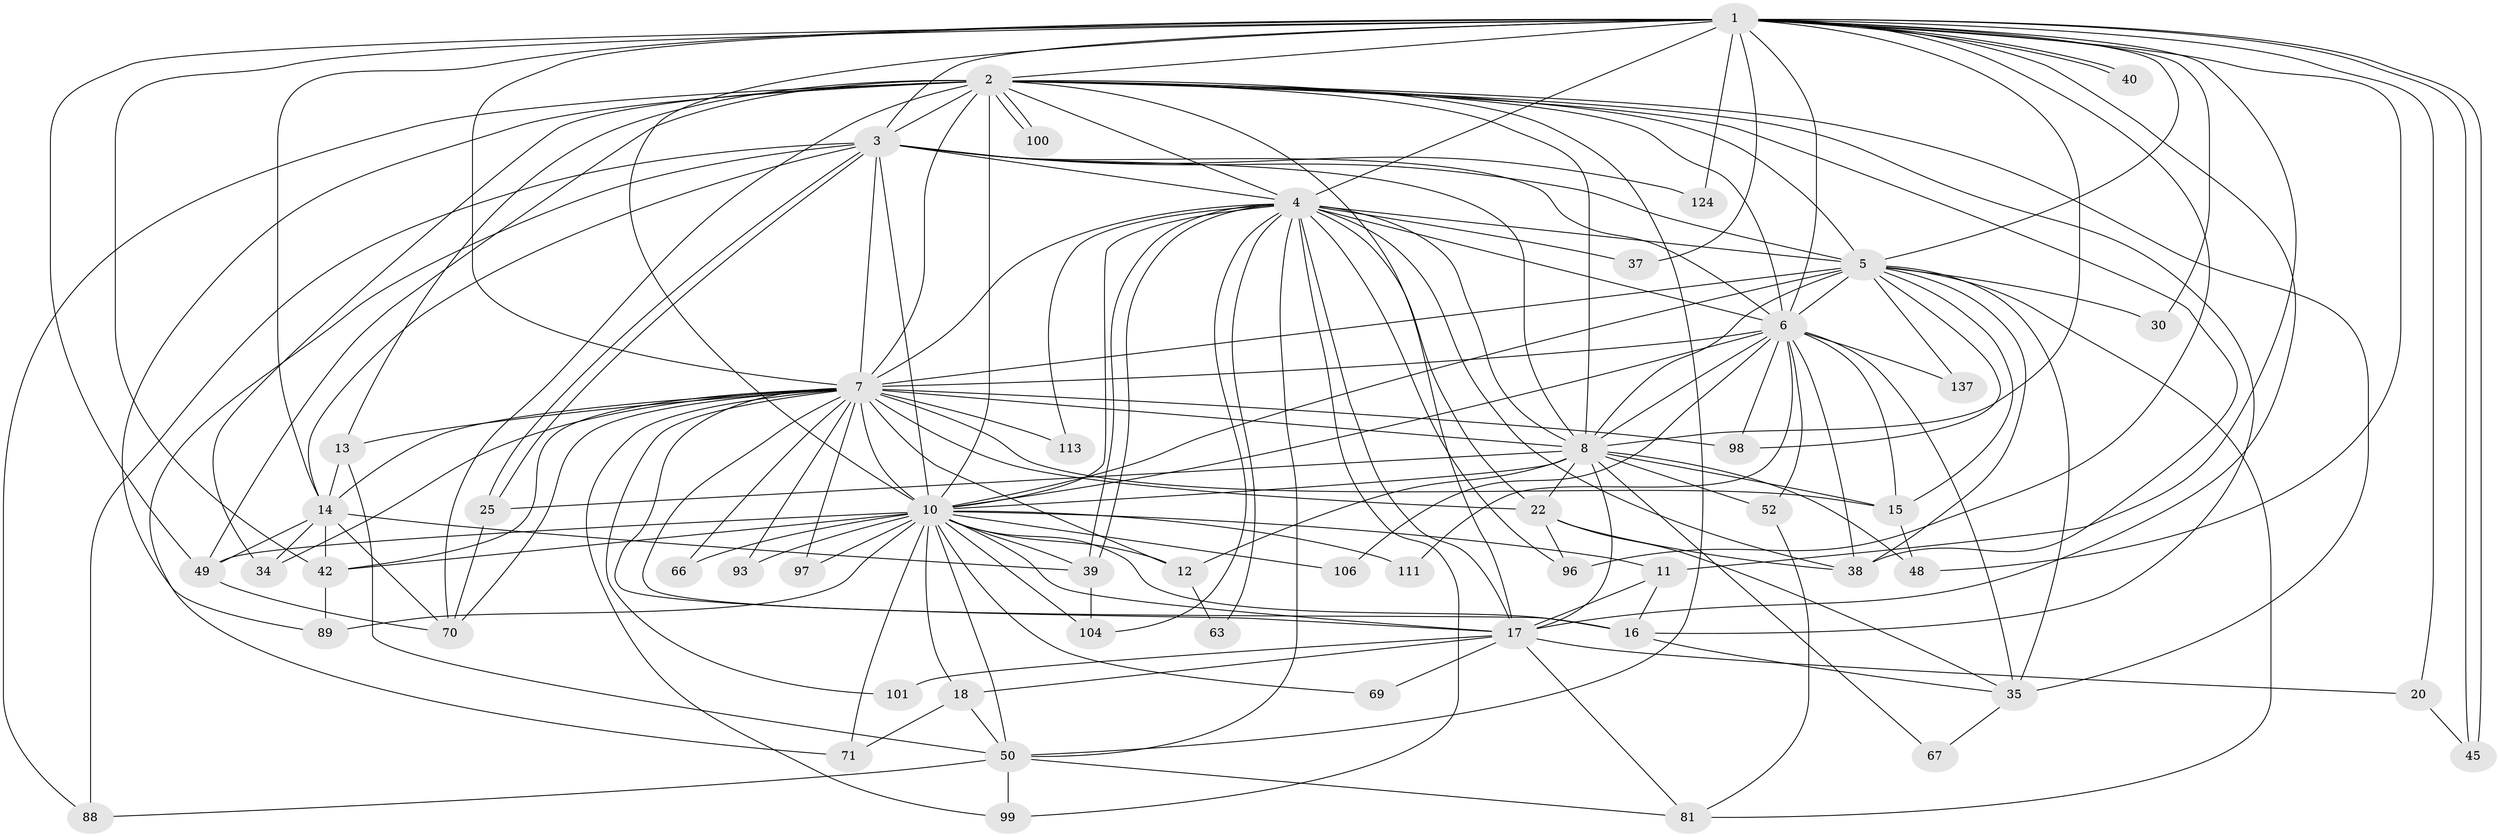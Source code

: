 // original degree distribution, {28: 0.007246376811594203, 27: 0.007246376811594203, 15: 0.007246376811594203, 24: 0.007246376811594203, 18: 0.007246376811594203, 17: 0.007246376811594203, 23: 0.021739130434782608, 29: 0.007246376811594203, 6: 0.043478260869565216, 4: 0.10869565217391304, 9: 0.007246376811594203, 7: 0.007246376811594203, 3: 0.21014492753623187, 2: 0.5, 8: 0.007246376811594203, 5: 0.043478260869565216}
// Generated by graph-tools (version 1.1) at 2025/17/03/04/25 18:17:44]
// undirected, 55 vertices, 172 edges
graph export_dot {
graph [start="1"]
  node [color=gray90,style=filled];
  1 [super="+27"];
  2;
  3;
  4 [super="+21"];
  5 [super="+68+29"];
  6;
  7 [super="+86+56+9+41+103+130+31+32"];
  8 [super="+109+23+65"];
  10 [super="+19+72+51"];
  11 [super="+79+53"];
  12;
  13 [super="+83+90"];
  14 [super="+33+107"];
  15 [super="+94"];
  16 [super="+28"];
  17 [super="+60+24"];
  18;
  20;
  22 [super="+57"];
  25 [super="+26"];
  30;
  34 [super="+74"];
  35 [super="+44"];
  37;
  38 [super="+95+47"];
  39 [super="+115+112"];
  40;
  42 [super="+85+75"];
  45 [super="+58"];
  48;
  49 [super="+128+78"];
  50 [super="+118+64"];
  52 [super="+84+136"];
  63;
  66;
  67;
  69;
  70 [super="+117"];
  71 [super="+91+105"];
  81 [super="+82"];
  88;
  89 [super="+131"];
  93;
  96 [super="+135"];
  97;
  98;
  99 [super="+121"];
  100;
  101;
  104;
  106;
  111;
  113;
  124;
  137;
  1 -- 2;
  1 -- 3;
  1 -- 4;
  1 -- 5;
  1 -- 6;
  1 -- 7 [weight=7];
  1 -- 8;
  1 -- 10;
  1 -- 11;
  1 -- 17;
  1 -- 20;
  1 -- 30;
  1 -- 37;
  1 -- 40;
  1 -- 40;
  1 -- 42;
  1 -- 45;
  1 -- 45;
  1 -- 48;
  1 -- 96;
  1 -- 124;
  1 -- 49;
  1 -- 14;
  2 -- 3;
  2 -- 4;
  2 -- 5;
  2 -- 6;
  2 -- 7 [weight=4];
  2 -- 8;
  2 -- 10 [weight=3];
  2 -- 13;
  2 -- 34;
  2 -- 38;
  2 -- 49;
  2 -- 70;
  2 -- 88;
  2 -- 89;
  2 -- 100;
  2 -- 100;
  2 -- 17 [weight=2];
  2 -- 50;
  2 -- 35;
  2 -- 16;
  3 -- 4;
  3 -- 5;
  3 -- 6;
  3 -- 7 [weight=2];
  3 -- 8;
  3 -- 10;
  3 -- 25;
  3 -- 25;
  3 -- 71;
  3 -- 88;
  3 -- 124;
  3 -- 14;
  4 -- 5 [weight=3];
  4 -- 6;
  4 -- 7 [weight=3];
  4 -- 8 [weight=2];
  4 -- 10;
  4 -- 22;
  4 -- 37;
  4 -- 38;
  4 -- 39;
  4 -- 39;
  4 -- 50;
  4 -- 63;
  4 -- 96;
  4 -- 99;
  4 -- 104;
  4 -- 113;
  4 -- 17;
  5 -- 6;
  5 -- 7 [weight=3];
  5 -- 8;
  5 -- 10;
  5 -- 30;
  5 -- 35;
  5 -- 98;
  5 -- 137;
  5 -- 81;
  5 -- 38;
  5 -- 15;
  6 -- 7 [weight=2];
  6 -- 8;
  6 -- 10;
  6 -- 15;
  6 -- 35;
  6 -- 52;
  6 -- 98;
  6 -- 106;
  6 -- 111;
  6 -- 137;
  6 -- 38;
  7 -- 8 [weight=4];
  7 -- 10 [weight=6];
  7 -- 14 [weight=2];
  7 -- 15;
  7 -- 42;
  7 -- 97;
  7 -- 99;
  7 -- 17 [weight=2];
  7 -- 113;
  7 -- 66;
  7 -- 70 [weight=2];
  7 -- 12 [weight=2];
  7 -- 13;
  7 -- 22 [weight=2];
  7 -- 34;
  7 -- 101;
  7 -- 16;
  7 -- 98;
  7 -- 93;
  8 -- 10 [weight=3];
  8 -- 12;
  8 -- 48;
  8 -- 52 [weight=2];
  8 -- 67;
  8 -- 17;
  8 -- 15;
  8 -- 25;
  8 -- 22;
  10 -- 11 [weight=3];
  10 -- 16;
  10 -- 18;
  10 -- 49 [weight=2];
  10 -- 66;
  10 -- 69;
  10 -- 93;
  10 -- 106;
  10 -- 50;
  10 -- 17;
  10 -- 39;
  10 -- 97;
  10 -- 71 [weight=2];
  10 -- 104;
  10 -- 12 [weight=2];
  10 -- 111;
  10 -- 89;
  10 -- 42;
  11 -- 16;
  11 -- 17;
  12 -- 63;
  13 -- 50;
  13 -- 14;
  14 -- 39 [weight=2];
  14 -- 34;
  14 -- 70;
  14 -- 49;
  14 -- 42;
  15 -- 48;
  16 -- 35;
  17 -- 18;
  17 -- 20;
  17 -- 69;
  17 -- 101;
  17 -- 81;
  18 -- 50;
  18 -- 71;
  20 -- 45;
  22 -- 96;
  22 -- 35;
  22 -- 38;
  25 -- 70;
  35 -- 67;
  39 -- 104;
  42 -- 89;
  49 -- 70;
  50 -- 81;
  50 -- 88;
  50 -- 99;
  52 -- 81;
}
